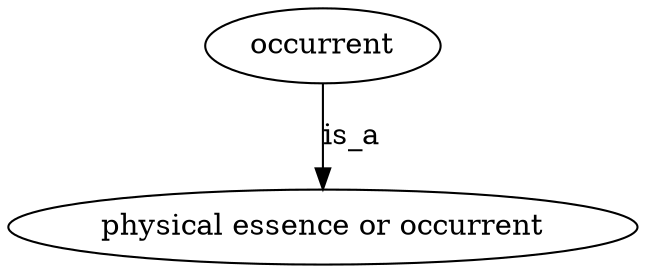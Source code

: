 digraph {
	graph [bb="0,0,301.57,123"];
	node [label="\N"];
	occurrent	 [height=0.5,
		label=occurrent,
		pos="150.79,105",
		width=1.5707];
	"physical essence or occurrent"	 [height=0.5,
		pos="150.79,18",
		width=4.1885];
	occurrent -> "physical essence or occurrent"	 [label=is_a,
		lp="164.79,61.5",
		pos="e,150.79,36.003 150.79,86.974 150.79,75.192 150.79,59.561 150.79,46.158"];
}
